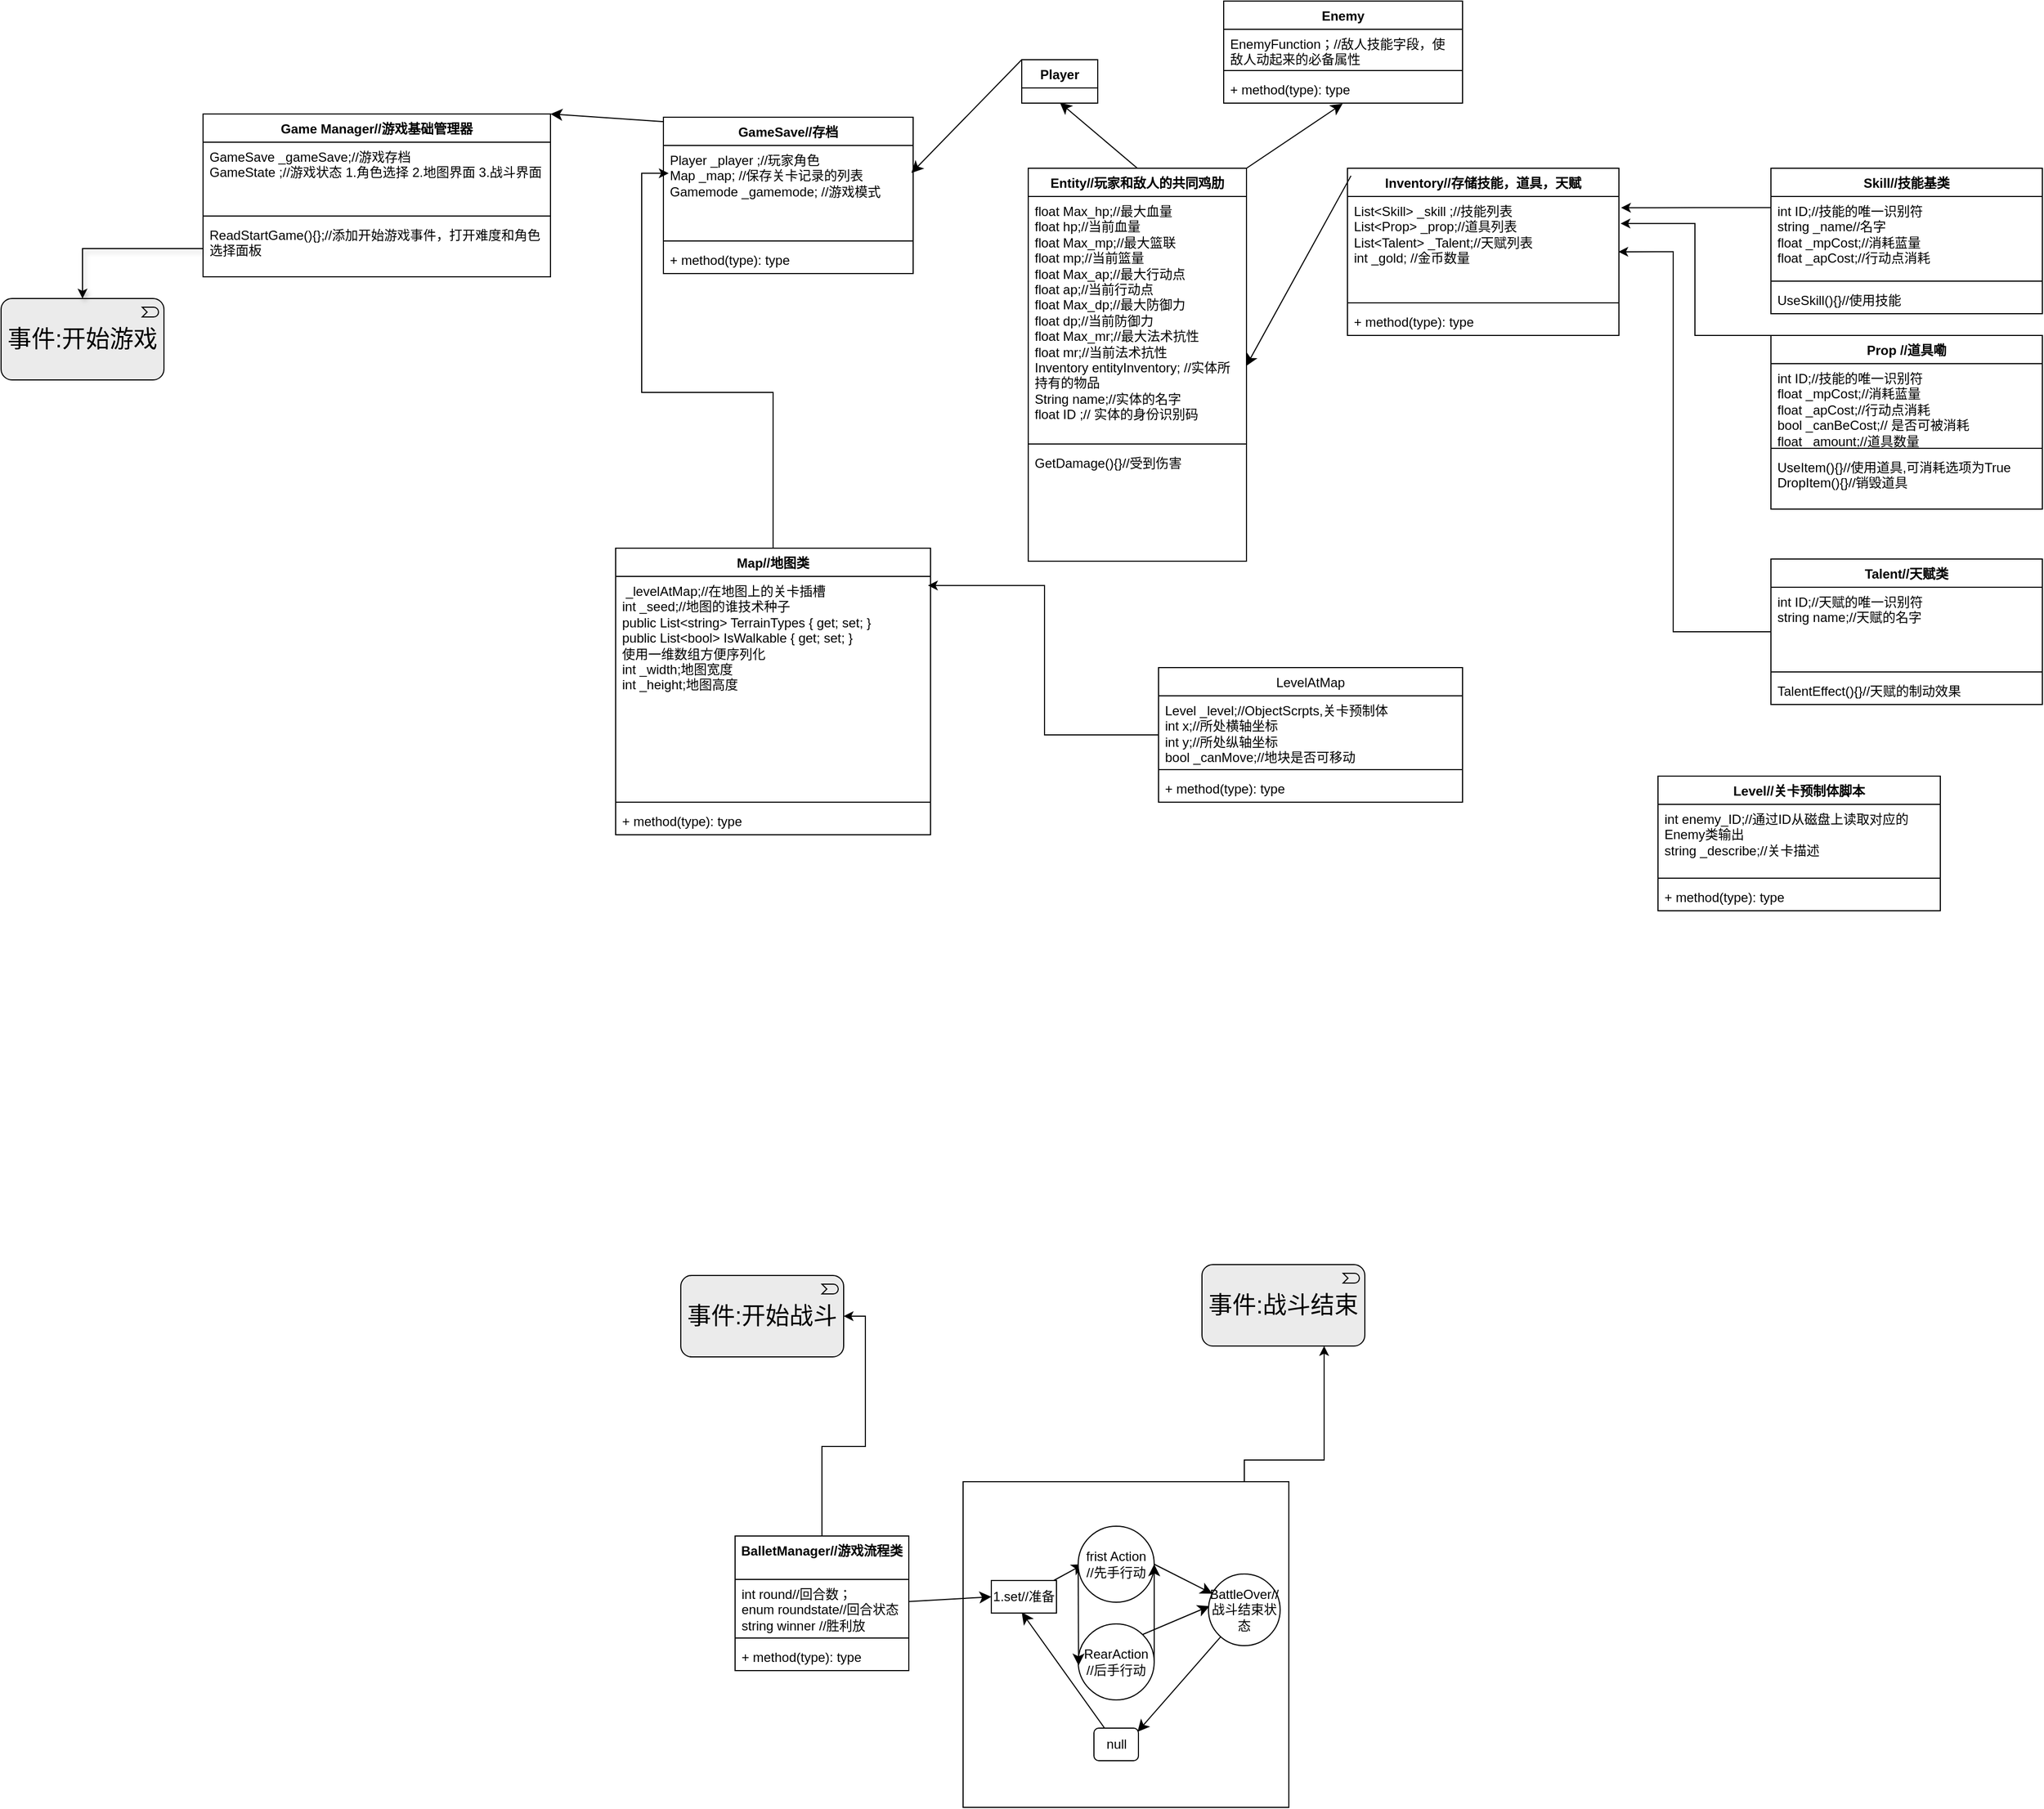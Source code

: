 <mxfile version="24.7.8">
  <diagram id="C5RBs43oDa-KdzZeNtuy" name="Page-1">
    <mxGraphModel dx="1348" dy="306" grid="1" gridSize="10" guides="1" tooltips="1" connect="1" arrows="1" fold="1" page="1" pageScale="1" pageWidth="827" pageHeight="1169" math="0" shadow="0">
      <root>
        <mxCell id="WIyWlLk6GJQsqaUBKTNV-0" />
        <mxCell id="WIyWlLk6GJQsqaUBKTNV-1" parent="WIyWlLk6GJQsqaUBKTNV-0" />
        <mxCell id="BazPI98GKgLDv58rsnN1-0" value="BalletManager//游戏流程类" style="swimlane;fontStyle=1;align=center;verticalAlign=top;childLayout=stackLayout;horizontal=1;startSize=40;horizontalStack=0;resizeParent=1;resizeParentMax=0;resizeLast=0;collapsible=1;marginBottom=0;whiteSpace=wrap;html=1;" parent="WIyWlLk6GJQsqaUBKTNV-1" vertex="1">
          <mxGeometry x="150" y="1610" width="160" height="124" as="geometry" />
        </mxCell>
        <mxCell id="BazPI98GKgLDv58rsnN1-1" value="&lt;font&gt;int round//回合数；&lt;/font&gt;&lt;div&gt;enum roundstate//回合状态&lt;/div&gt;&lt;div&gt;string winner //胜利放&lt;/div&gt;" style="text;strokeColor=none;fillColor=none;align=left;verticalAlign=top;spacingLeft=4;spacingRight=4;overflow=hidden;rotatable=0;points=[[0,0.5],[1,0.5]];portConstraint=eastwest;whiteSpace=wrap;html=1;" parent="BazPI98GKgLDv58rsnN1-0" vertex="1">
          <mxGeometry y="40" width="160" height="50" as="geometry" />
        </mxCell>
        <mxCell id="BazPI98GKgLDv58rsnN1-2" value="" style="line;strokeWidth=1;fillColor=none;align=left;verticalAlign=middle;spacingTop=-1;spacingLeft=3;spacingRight=3;rotatable=0;labelPosition=right;points=[];portConstraint=eastwest;strokeColor=inherit;" parent="BazPI98GKgLDv58rsnN1-0" vertex="1">
          <mxGeometry y="90" width="160" height="8" as="geometry" />
        </mxCell>
        <mxCell id="BazPI98GKgLDv58rsnN1-3" value="+ method(type): type" style="text;strokeColor=none;fillColor=none;align=left;verticalAlign=top;spacingLeft=4;spacingRight=4;overflow=hidden;rotatable=0;points=[[0,0.5],[1,0.5]];portConstraint=eastwest;whiteSpace=wrap;html=1;" parent="BazPI98GKgLDv58rsnN1-0" vertex="1">
          <mxGeometry y="98" width="160" height="26" as="geometry" />
        </mxCell>
        <mxCell id="BazPI98GKgLDv58rsnN1-26" value="Game Manager//游戏基础管理器" style="swimlane;fontStyle=1;align=center;verticalAlign=top;childLayout=stackLayout;horizontal=1;startSize=26;horizontalStack=0;resizeParent=1;resizeParentMax=0;resizeLast=0;collapsible=1;marginBottom=0;whiteSpace=wrap;html=1;" parent="WIyWlLk6GJQsqaUBKTNV-1" vertex="1">
          <mxGeometry x="-340" y="300" width="320" height="150" as="geometry" />
        </mxCell>
        <mxCell id="BazPI98GKgLDv58rsnN1-27" value="GameSave _gameSave;//游戏存档&lt;div&gt;GameState ;//游戏状态 1.角色选择 2.地图界面 3.战斗界面&lt;/div&gt;" style="text;strokeColor=none;fillColor=none;align=left;verticalAlign=top;spacingLeft=4;spacingRight=4;overflow=hidden;rotatable=0;points=[[0,0.5],[1,0.5]];portConstraint=eastwest;whiteSpace=wrap;html=1;shadow=1;rounded=0;glass=0;" parent="BazPI98GKgLDv58rsnN1-26" vertex="1">
          <mxGeometry y="26" width="320" height="64" as="geometry" />
        </mxCell>
        <mxCell id="BazPI98GKgLDv58rsnN1-28" value="" style="line;strokeWidth=1;fillColor=none;align=left;verticalAlign=middle;spacingTop=-1;spacingLeft=3;spacingRight=3;rotatable=0;labelPosition=right;points=[];portConstraint=eastwest;strokeColor=inherit;" parent="BazPI98GKgLDv58rsnN1-26" vertex="1">
          <mxGeometry y="90" width="320" height="8" as="geometry" />
        </mxCell>
        <mxCell id="BazPI98GKgLDv58rsnN1-29" value="ReadStartGame(){};//添加开始游戏事件，打开难度和角色选择面板" style="text;strokeColor=none;fillColor=none;align=left;verticalAlign=top;spacingLeft=4;spacingRight=4;overflow=hidden;rotatable=0;points=[[0,0.5],[1,0.5]];portConstraint=eastwest;whiteSpace=wrap;html=1;" parent="BazPI98GKgLDv58rsnN1-26" vertex="1">
          <mxGeometry y="98" width="320" height="52" as="geometry" />
        </mxCell>
        <mxCell id="BazPI98GKgLDv58rsnN1-42" style="edgeStyle=none;curved=1;rounded=0;orthogonalLoop=1;jettySize=auto;html=1;exitX=0.003;exitY=0.029;exitDx=0;exitDy=0;entryX=1;entryY=0;entryDx=0;entryDy=0;fontSize=12;startSize=8;endSize=8;exitPerimeter=0;" parent="WIyWlLk6GJQsqaUBKTNV-1" source="BazPI98GKgLDv58rsnN1-31" target="BazPI98GKgLDv58rsnN1-26" edge="1">
          <mxGeometry relative="1" as="geometry">
            <mxPoint x="706" y="330" as="sourcePoint" />
            <mxPoint x="544" y="408" as="targetPoint" />
          </mxGeometry>
        </mxCell>
        <mxCell id="BazPI98GKgLDv58rsnN1-31" value="GameSave//存档" style="swimlane;fontStyle=1;align=center;verticalAlign=top;childLayout=stackLayout;horizontal=1;startSize=26;horizontalStack=0;resizeParent=1;resizeParentMax=0;resizeLast=0;collapsible=1;marginBottom=0;whiteSpace=wrap;html=1;" parent="WIyWlLk6GJQsqaUBKTNV-1" vertex="1">
          <mxGeometry x="84" y="303" width="230" height="144" as="geometry" />
        </mxCell>
        <mxCell id="BazPI98GKgLDv58rsnN1-32" value="&lt;font&gt;Player _player ;//玩家角色&lt;/font&gt;&lt;div&gt;&lt;div&gt;Map _map; //保存关卡记录的列表&lt;/div&gt;&lt;/div&gt;&lt;div&gt;Gamemode _gamemode; //游戏模式&lt;/div&gt;" style="text;strokeColor=none;fillColor=none;align=left;verticalAlign=top;spacingLeft=4;spacingRight=4;overflow=hidden;rotatable=0;points=[[0,0.5],[1,0.5]];portConstraint=eastwest;whiteSpace=wrap;html=1;" parent="BazPI98GKgLDv58rsnN1-31" vertex="1">
          <mxGeometry y="26" width="230" height="84" as="geometry" />
        </mxCell>
        <mxCell id="BazPI98GKgLDv58rsnN1-33" value="" style="line;strokeWidth=1;fillColor=none;align=left;verticalAlign=middle;spacingTop=-1;spacingLeft=3;spacingRight=3;rotatable=0;labelPosition=right;points=[];portConstraint=eastwest;strokeColor=inherit;" parent="BazPI98GKgLDv58rsnN1-31" vertex="1">
          <mxGeometry y="110" width="230" height="8" as="geometry" />
        </mxCell>
        <mxCell id="BazPI98GKgLDv58rsnN1-34" value="+ method(type): type" style="text;strokeColor=none;fillColor=none;align=left;verticalAlign=top;spacingLeft=4;spacingRight=4;overflow=hidden;rotatable=0;points=[[0,0.5],[1,0.5]];portConstraint=eastwest;whiteSpace=wrap;html=1;" parent="BazPI98GKgLDv58rsnN1-31" vertex="1">
          <mxGeometry y="118" width="230" height="26" as="geometry" />
        </mxCell>
        <mxCell id="BazPI98GKgLDv58rsnN1-36" value="Player&lt;div&gt;&lt;br&gt;&lt;/div&gt;" style="swimlane;fontStyle=1;align=center;verticalAlign=top;childLayout=stackLayout;horizontal=1;startSize=26;horizontalStack=0;resizeParent=1;resizeParentMax=0;resizeLast=0;collapsible=1;marginBottom=0;whiteSpace=wrap;html=1;" parent="WIyWlLk6GJQsqaUBKTNV-1" vertex="1" collapsed="1">
          <mxGeometry x="414" y="250" width="70" height="40" as="geometry">
            <mxRectangle x="620" y="10" width="230" height="134" as="alternateBounds" />
          </mxGeometry>
        </mxCell>
        <mxCell id="BazPI98GKgLDv58rsnN1-37" value="0&lt;div&gt;&lt;br&gt;&lt;/div&gt;" style="text;strokeColor=none;fillColor=none;align=left;verticalAlign=top;spacingLeft=4;spacingRight=4;overflow=hidden;rotatable=0;points=[[0,0.5],[1,0.5]];portConstraint=eastwest;whiteSpace=wrap;html=1;" parent="BazPI98GKgLDv58rsnN1-36" vertex="1">
          <mxGeometry y="26" width="230" height="74" as="geometry" />
        </mxCell>
        <mxCell id="BazPI98GKgLDv58rsnN1-38" value="" style="line;strokeWidth=1;fillColor=none;align=left;verticalAlign=middle;spacingTop=-1;spacingLeft=3;spacingRight=3;rotatable=0;labelPosition=right;points=[];portConstraint=eastwest;strokeColor=inherit;" parent="BazPI98GKgLDv58rsnN1-36" vertex="1">
          <mxGeometry y="100" width="230" height="8" as="geometry" />
        </mxCell>
        <mxCell id="BazPI98GKgLDv58rsnN1-39" value="&lt;font&gt;0&lt;/font&gt;&lt;div&gt;&lt;br&gt;&lt;div&gt;&lt;br&gt;&lt;/div&gt;&lt;/div&gt;" style="text;strokeColor=none;fillColor=none;align=left;verticalAlign=top;spacingLeft=4;spacingRight=4;overflow=hidden;rotatable=0;points=[[0,0.5],[1,0.5]];portConstraint=eastwest;whiteSpace=wrap;html=1;" parent="BazPI98GKgLDv58rsnN1-36" vertex="1">
          <mxGeometry y="108" width="230" height="26" as="geometry" />
        </mxCell>
        <mxCell id="BazPI98GKgLDv58rsnN1-43" style="edgeStyle=none;curved=1;rounded=0;orthogonalLoop=1;jettySize=auto;html=1;exitX=0;exitY=0;exitDx=0;exitDy=0;entryX=0.993;entryY=0.302;entryDx=0;entryDy=0;entryPerimeter=0;fontSize=12;startSize=8;endSize=8;" parent="WIyWlLk6GJQsqaUBKTNV-1" source="BazPI98GKgLDv58rsnN1-36" target="BazPI98GKgLDv58rsnN1-32" edge="1">
          <mxGeometry relative="1" as="geometry" />
        </mxCell>
        <mxCell id="BazPI98GKgLDv58rsnN1-48" style="edgeStyle=none;curved=1;rounded=0;orthogonalLoop=1;jettySize=auto;html=1;exitX=0.5;exitY=0;exitDx=0;exitDy=0;entryX=0.502;entryY=0.987;entryDx=0;entryDy=0;fontSize=12;startSize=8;endSize=8;entryPerimeter=0;" parent="WIyWlLk6GJQsqaUBKTNV-1" source="BazPI98GKgLDv58rsnN1-44" target="BazPI98GKgLDv58rsnN1-39" edge="1">
          <mxGeometry relative="1" as="geometry" />
        </mxCell>
        <mxCell id="BazPI98GKgLDv58rsnN1-53" style="edgeStyle=none;curved=1;rounded=0;orthogonalLoop=1;jettySize=auto;html=1;exitX=1;exitY=0;exitDx=0;exitDy=0;entryX=0.498;entryY=1.019;entryDx=0;entryDy=0;fontSize=12;startSize=8;endSize=8;entryPerimeter=0;" parent="WIyWlLk6GJQsqaUBKTNV-1" source="BazPI98GKgLDv58rsnN1-44" target="BazPI98GKgLDv58rsnN1-52" edge="1">
          <mxGeometry relative="1" as="geometry" />
        </mxCell>
        <mxCell id="BazPI98GKgLDv58rsnN1-44" value="Entity//玩家和敌人的共同鸡肋" style="swimlane;fontStyle=1;align=center;verticalAlign=top;childLayout=stackLayout;horizontal=1;startSize=26;horizontalStack=0;resizeParent=1;resizeParentMax=0;resizeLast=0;collapsible=1;marginBottom=0;whiteSpace=wrap;html=1;" parent="WIyWlLk6GJQsqaUBKTNV-1" vertex="1">
          <mxGeometry x="420" y="350" width="201" height="362" as="geometry">
            <mxRectangle x="1025.5" y="180" width="200" height="30" as="alternateBounds" />
          </mxGeometry>
        </mxCell>
        <mxCell id="BazPI98GKgLDv58rsnN1-45" value="&lt;font&gt;float Max_hp;//最大血量&lt;/font&gt;&lt;div&gt;float hp;//当前血量&lt;/div&gt;&lt;div&gt;&lt;span style=&quot;background-color: initial;&quot;&gt;float&amp;nbsp;&lt;/span&gt;Max_mp;//最大篮联&lt;/div&gt;&lt;div&gt;&lt;span style=&quot;background-color: initial;&quot;&gt;float&amp;nbsp;&lt;/span&gt;mp;//当前篮量&lt;/div&gt;&lt;div&gt;&lt;span style=&quot;background-color: initial;&quot;&gt;float&amp;nbsp;&lt;/span&gt;&lt;font&gt;Max_ap;//最大行动点&lt;/font&gt;&lt;/div&gt;&lt;div&gt;&lt;span style=&quot;background-color: initial;&quot;&gt;float a&lt;/span&gt;&lt;font&gt;p;//当前行动点&lt;/font&gt;&lt;/div&gt;&lt;div&gt;&lt;span style=&quot;background-color: initial;&quot;&gt;float&amp;nbsp;&lt;/span&gt;Max_dp;//最大防御力&lt;/div&gt;&lt;div&gt;&lt;span style=&quot;background-color: initial;&quot;&gt;float&amp;nbsp;&lt;/span&gt;dp;//当前防御力&lt;/div&gt;&lt;div&gt;&lt;span style=&quot;background-color: initial;&quot;&gt;float&amp;nbsp;&lt;/span&gt;Max_mr;//最大法术抗性&lt;/div&gt;&lt;div&gt;&lt;span style=&quot;background-color: initial;&quot;&gt;float&amp;nbsp;&lt;/span&gt;mr;//当前法术抗性&lt;/div&gt;&lt;div&gt;&lt;span style=&quot;background-color: initial;&quot;&gt;Inventory entityInventory; //实体所持有的物品&lt;/span&gt;&lt;br&gt;&lt;/div&gt;&lt;div&gt;&lt;span style=&quot;background-color: initial;&quot;&gt;String name;//实体的名字&lt;/span&gt;&lt;br&gt;&lt;/div&gt;&lt;div&gt;float ID ;// 实体的身份识别码&lt;/div&gt;" style="text;strokeColor=none;fillColor=none;align=left;verticalAlign=top;spacingLeft=4;spacingRight=4;overflow=hidden;rotatable=0;points=[[0,0.5],[1,0.5]];portConstraint=eastwest;whiteSpace=wrap;html=1;" parent="BazPI98GKgLDv58rsnN1-44" vertex="1">
          <mxGeometry y="26" width="201" height="224" as="geometry" />
        </mxCell>
        <mxCell id="BazPI98GKgLDv58rsnN1-46" value="" style="line;strokeWidth=1;fillColor=none;align=left;verticalAlign=middle;spacingTop=-1;spacingLeft=3;spacingRight=3;rotatable=0;labelPosition=right;points=[];portConstraint=eastwest;strokeColor=inherit;" parent="BazPI98GKgLDv58rsnN1-44" vertex="1">
          <mxGeometry y="250" width="201" height="8" as="geometry" />
        </mxCell>
        <mxCell id="BazPI98GKgLDv58rsnN1-47" value="GetDamage(){}//受到伤害" style="text;strokeColor=none;fillColor=none;align=left;verticalAlign=top;spacingLeft=4;spacingRight=4;overflow=hidden;rotatable=0;points=[[0,0.5],[1,0.5]];portConstraint=eastwest;whiteSpace=wrap;html=1;" parent="BazPI98GKgLDv58rsnN1-44" vertex="1">
          <mxGeometry y="258" width="201" height="104" as="geometry" />
        </mxCell>
        <mxCell id="BazPI98GKgLDv58rsnN1-49" value="Enemy" style="swimlane;fontStyle=1;align=center;verticalAlign=top;childLayout=stackLayout;horizontal=1;startSize=26;horizontalStack=0;resizeParent=1;resizeParentMax=0;resizeLast=0;collapsible=1;marginBottom=0;whiteSpace=wrap;html=1;" parent="WIyWlLk6GJQsqaUBKTNV-1" vertex="1">
          <mxGeometry x="600" y="196" width="220" height="94" as="geometry">
            <mxRectangle x="555" y="255" width="80" height="30" as="alternateBounds" />
          </mxGeometry>
        </mxCell>
        <mxCell id="BazPI98GKgLDv58rsnN1-55" value="EnemyFunction；//敌人技能字段，使敌人动起来的必备属性" style="text;strokeColor=none;fillColor=none;align=left;verticalAlign=top;spacingLeft=4;spacingRight=4;overflow=hidden;rotatable=0;points=[[0,0.5],[1,0.5]];portConstraint=eastwest;whiteSpace=wrap;html=1;" parent="BazPI98GKgLDv58rsnN1-49" vertex="1">
          <mxGeometry y="26" width="220" height="34" as="geometry" />
        </mxCell>
        <mxCell id="BazPI98GKgLDv58rsnN1-51" value="" style="line;strokeWidth=1;fillColor=none;align=left;verticalAlign=middle;spacingTop=-1;spacingLeft=3;spacingRight=3;rotatable=0;labelPosition=right;points=[];portConstraint=eastwest;strokeColor=inherit;" parent="BazPI98GKgLDv58rsnN1-49" vertex="1">
          <mxGeometry y="60" width="220" height="8" as="geometry" />
        </mxCell>
        <mxCell id="BazPI98GKgLDv58rsnN1-52" value="+ method(type): type" style="text;strokeColor=none;fillColor=none;align=left;verticalAlign=top;spacingLeft=4;spacingRight=4;overflow=hidden;rotatable=0;points=[[0,0.5],[1,0.5]];portConstraint=eastwest;whiteSpace=wrap;html=1;" parent="BazPI98GKgLDv58rsnN1-49" vertex="1">
          <mxGeometry y="68" width="220" height="26" as="geometry" />
        </mxCell>
        <mxCell id="BazPI98GKgLDv58rsnN1-60" value="Inventory//存储技能，道具，天赋" style="swimlane;fontStyle=1;align=center;verticalAlign=top;childLayout=stackLayout;horizontal=1;startSize=26;horizontalStack=0;resizeParent=1;resizeParentMax=0;resizeLast=0;collapsible=1;marginBottom=0;whiteSpace=wrap;html=1;" parent="WIyWlLk6GJQsqaUBKTNV-1" vertex="1">
          <mxGeometry x="714" y="350" width="250" height="154" as="geometry" />
        </mxCell>
        <mxCell id="BazPI98GKgLDv58rsnN1-61" value="&lt;font&gt;List&amp;lt;Skill&amp;gt; _skill ;//技能列表&lt;/font&gt;&lt;div&gt;List&amp;lt;Prop&amp;gt; _prop;//道具列表&lt;/div&gt;&lt;div&gt;List&amp;lt;Talent&amp;gt; _Talent;//天赋列表&lt;/div&gt;&lt;div&gt;int _gold; //金币数量&amp;nbsp;&lt;/div&gt;" style="text;strokeColor=none;fillColor=none;align=left;verticalAlign=top;spacingLeft=4;spacingRight=4;overflow=hidden;rotatable=0;points=[[0,0.5],[1,0.5]];portConstraint=eastwest;whiteSpace=wrap;html=1;" parent="BazPI98GKgLDv58rsnN1-60" vertex="1">
          <mxGeometry y="26" width="250" height="94" as="geometry" />
        </mxCell>
        <mxCell id="BazPI98GKgLDv58rsnN1-62" value="" style="line;strokeWidth=1;fillColor=none;align=left;verticalAlign=middle;spacingTop=-1;spacingLeft=3;spacingRight=3;rotatable=0;labelPosition=right;points=[];portConstraint=eastwest;strokeColor=inherit;" parent="BazPI98GKgLDv58rsnN1-60" vertex="1">
          <mxGeometry y="120" width="250" height="8" as="geometry" />
        </mxCell>
        <mxCell id="BazPI98GKgLDv58rsnN1-63" value="+ method(type): type" style="text;strokeColor=none;fillColor=none;align=left;verticalAlign=top;spacingLeft=4;spacingRight=4;overflow=hidden;rotatable=0;points=[[0,0.5],[1,0.5]];portConstraint=eastwest;whiteSpace=wrap;html=1;" parent="BazPI98GKgLDv58rsnN1-60" vertex="1">
          <mxGeometry y="128" width="250" height="26" as="geometry" />
        </mxCell>
        <mxCell id="BazPI98GKgLDv58rsnN1-64" style="edgeStyle=none;curved=1;rounded=0;orthogonalLoop=1;jettySize=auto;html=1;entryX=0.999;entryY=0.697;entryDx=0;entryDy=0;entryPerimeter=0;fontSize=12;startSize=8;endSize=8;exitX=0.013;exitY=0.045;exitDx=0;exitDy=0;exitPerimeter=0;" parent="WIyWlLk6GJQsqaUBKTNV-1" source="BazPI98GKgLDv58rsnN1-60" target="BazPI98GKgLDv58rsnN1-45" edge="1">
          <mxGeometry relative="1" as="geometry" />
        </mxCell>
        <mxCell id="J9RFR_VwEcdQCh7loHdd-11" value="&lt;font style=&quot;font-size: 22px;&quot; color=&quot;#000000&quot;&gt;事件:开始游戏&lt;/font&gt;" style="html=1;outlineConnect=0;whiteSpace=wrap;fillColor=#EBEBEB;shape=mxgraph.archimate3.application;appType=event;archiType=rounded" parent="WIyWlLk6GJQsqaUBKTNV-1" vertex="1">
          <mxGeometry x="-526" y="470" width="150" height="75" as="geometry" />
        </mxCell>
        <mxCell id="J9RFR_VwEcdQCh7loHdd-13" value="&lt;font style=&quot;font-size: 22px;&quot; color=&quot;#000000&quot;&gt;事件:开始战斗&lt;/font&gt;" style="html=1;outlineConnect=0;whiteSpace=wrap;fillColor=#EBEBEB;shape=mxgraph.archimate3.application;appType=event;archiType=rounded" parent="WIyWlLk6GJQsqaUBKTNV-1" vertex="1">
          <mxGeometry x="100" y="1370" width="150" height="75" as="geometry" />
        </mxCell>
        <mxCell id="J9RFR_VwEcdQCh7loHdd-14" value="&lt;font style=&quot;font-size: 22px;&quot; color=&quot;#000000&quot;&gt;事件:战斗结束&lt;/font&gt;" style="html=1;outlineConnect=0;whiteSpace=wrap;fillColor=#EBEBEB;shape=mxgraph.archimate3.application;appType=event;archiType=rounded" parent="WIyWlLk6GJQsqaUBKTNV-1" vertex="1">
          <mxGeometry x="580" y="1360" width="150" height="75" as="geometry" />
        </mxCell>
        <mxCell id="J9RFR_VwEcdQCh7loHdd-15" style="edgeStyle=orthogonalEdgeStyle;rounded=0;orthogonalLoop=1;jettySize=auto;html=1;exitX=0;exitY=0.5;exitDx=0;exitDy=0;shadow=1;" parent="WIyWlLk6GJQsqaUBKTNV-1" source="BazPI98GKgLDv58rsnN1-29" target="J9RFR_VwEcdQCh7loHdd-11" edge="1">
          <mxGeometry relative="1" as="geometry" />
        </mxCell>
        <mxCell id="J9RFR_VwEcdQCh7loHdd-19" value="Skill//技能基类" style="swimlane;fontStyle=1;align=center;verticalAlign=top;childLayout=stackLayout;horizontal=1;startSize=26;horizontalStack=0;resizeParent=1;resizeParentMax=0;resizeLast=0;collapsible=1;marginBottom=0;whiteSpace=wrap;html=1;" parent="WIyWlLk6GJQsqaUBKTNV-1" vertex="1">
          <mxGeometry x="1104" y="350" width="250" height="134" as="geometry" />
        </mxCell>
        <mxCell id="J9RFR_VwEcdQCh7loHdd-20" value="int ID;//技能的唯一识别符&lt;div&gt;string _name//名字&lt;br&gt;&lt;div&gt;float _mpCost;//消耗蓝量&lt;/div&gt;&lt;div&gt;float _apCost;//行动点消耗&lt;/div&gt;&lt;/div&gt;" style="text;strokeColor=none;fillColor=none;align=left;verticalAlign=top;spacingLeft=4;spacingRight=4;overflow=hidden;rotatable=0;points=[[0,0.5],[1,0.5]];portConstraint=eastwest;whiteSpace=wrap;html=1;" parent="J9RFR_VwEcdQCh7loHdd-19" vertex="1">
          <mxGeometry y="26" width="250" height="74" as="geometry" />
        </mxCell>
        <mxCell id="J9RFR_VwEcdQCh7loHdd-21" value="" style="line;strokeWidth=1;fillColor=none;align=left;verticalAlign=middle;spacingTop=-1;spacingLeft=3;spacingRight=3;rotatable=0;labelPosition=right;points=[];portConstraint=eastwest;strokeColor=inherit;" parent="J9RFR_VwEcdQCh7loHdd-19" vertex="1">
          <mxGeometry y="100" width="250" height="8" as="geometry" />
        </mxCell>
        <mxCell id="J9RFR_VwEcdQCh7loHdd-22" value="UseSkill(){}//使用技能" style="text;strokeColor=none;fillColor=none;align=left;verticalAlign=top;spacingLeft=4;spacingRight=4;overflow=hidden;rotatable=0;points=[[0,0.5],[1,0.5]];portConstraint=eastwest;whiteSpace=wrap;html=1;" parent="J9RFR_VwEcdQCh7loHdd-19" vertex="1">
          <mxGeometry y="108" width="250" height="26" as="geometry" />
        </mxCell>
        <mxCell id="J9RFR_VwEcdQCh7loHdd-23" style="edgeStyle=orthogonalEdgeStyle;rounded=0;orthogonalLoop=1;jettySize=auto;html=1;entryX=1.008;entryY=0.11;entryDx=0;entryDy=0;entryPerimeter=0;" parent="WIyWlLk6GJQsqaUBKTNV-1" source="J9RFR_VwEcdQCh7loHdd-19" target="BazPI98GKgLDv58rsnN1-61" edge="1">
          <mxGeometry relative="1" as="geometry">
            <Array as="points">
              <mxPoint x="1034" y="386" />
            </Array>
          </mxGeometry>
        </mxCell>
        <mxCell id="QcmKEwemwyj3Nk8iBpCG-2" value="Prop //道具嘞" style="swimlane;fontStyle=1;align=center;verticalAlign=top;childLayout=stackLayout;horizontal=1;startSize=26;horizontalStack=0;resizeParent=1;resizeParentMax=0;resizeLast=0;collapsible=1;marginBottom=0;whiteSpace=wrap;html=1;" vertex="1" parent="WIyWlLk6GJQsqaUBKTNV-1">
          <mxGeometry x="1104" y="504" width="250" height="160" as="geometry" />
        </mxCell>
        <mxCell id="QcmKEwemwyj3Nk8iBpCG-3" value="int ID;//技能的唯一识别符&lt;div&gt;float _mpCost;//消耗蓝量&lt;/div&gt;&lt;div&gt;float _apCost;//行动点消耗&lt;/div&gt;&lt;div&gt;bool _canBeCost;// 是否可被消耗&lt;/div&gt;&lt;div&gt;float _amount;//道具数量&lt;/div&gt;" style="text;strokeColor=none;fillColor=none;align=left;verticalAlign=top;spacingLeft=4;spacingRight=4;overflow=hidden;rotatable=0;points=[[0,0.5],[1,0.5]];portConstraint=eastwest;whiteSpace=wrap;html=1;" vertex="1" parent="QcmKEwemwyj3Nk8iBpCG-2">
          <mxGeometry y="26" width="250" height="74" as="geometry" />
        </mxCell>
        <mxCell id="QcmKEwemwyj3Nk8iBpCG-4" value="" style="line;strokeWidth=1;fillColor=none;align=left;verticalAlign=middle;spacingTop=-1;spacingLeft=3;spacingRight=3;rotatable=0;labelPosition=right;points=[];portConstraint=eastwest;strokeColor=inherit;" vertex="1" parent="QcmKEwemwyj3Nk8iBpCG-2">
          <mxGeometry y="100" width="250" height="8" as="geometry" />
        </mxCell>
        <mxCell id="QcmKEwemwyj3Nk8iBpCG-5" value="UseItem(){}//使用道具,可消耗选项为True&lt;div&gt;DropItem(){}//销毁道具&lt;br&gt;&lt;div&gt;&lt;br&gt;&lt;/div&gt;&lt;/div&gt;" style="text;strokeColor=none;fillColor=none;align=left;verticalAlign=top;spacingLeft=4;spacingRight=4;overflow=hidden;rotatable=0;points=[[0,0.5],[1,0.5]];portConstraint=eastwest;whiteSpace=wrap;html=1;" vertex="1" parent="QcmKEwemwyj3Nk8iBpCG-2">
          <mxGeometry y="108" width="250" height="52" as="geometry" />
        </mxCell>
        <mxCell id="QcmKEwemwyj3Nk8iBpCG-6" style="edgeStyle=orthogonalEdgeStyle;rounded=0;orthogonalLoop=1;jettySize=auto;html=1;exitX=0;exitY=0;exitDx=0;exitDy=0;entryX=1.006;entryY=0.265;entryDx=0;entryDy=0;entryPerimeter=0;" edge="1" parent="WIyWlLk6GJQsqaUBKTNV-1" source="QcmKEwemwyj3Nk8iBpCG-2" target="BazPI98GKgLDv58rsnN1-61">
          <mxGeometry relative="1" as="geometry">
            <Array as="points">
              <mxPoint x="1034" y="504" />
              <mxPoint x="1034" y="401" />
            </Array>
          </mxGeometry>
        </mxCell>
        <mxCell id="QcmKEwemwyj3Nk8iBpCG-7" value="Talent//天赋类" style="swimlane;fontStyle=1;align=center;verticalAlign=top;childLayout=stackLayout;horizontal=1;startSize=26;horizontalStack=0;resizeParent=1;resizeParentMax=0;resizeLast=0;collapsible=1;marginBottom=0;whiteSpace=wrap;html=1;" vertex="1" parent="WIyWlLk6GJQsqaUBKTNV-1">
          <mxGeometry x="1104" y="710" width="250" height="134" as="geometry" />
        </mxCell>
        <mxCell id="QcmKEwemwyj3Nk8iBpCG-8" value="int ID;//天赋的唯一识别符&lt;div&gt;string name;//天赋的名字&lt;/div&gt;" style="text;strokeColor=none;fillColor=none;align=left;verticalAlign=top;spacingLeft=4;spacingRight=4;overflow=hidden;rotatable=0;points=[[0,0.5],[1,0.5]];portConstraint=eastwest;whiteSpace=wrap;html=1;" vertex="1" parent="QcmKEwemwyj3Nk8iBpCG-7">
          <mxGeometry y="26" width="250" height="74" as="geometry" />
        </mxCell>
        <mxCell id="QcmKEwemwyj3Nk8iBpCG-9" value="" style="line;strokeWidth=1;fillColor=none;align=left;verticalAlign=middle;spacingTop=-1;spacingLeft=3;spacingRight=3;rotatable=0;labelPosition=right;points=[];portConstraint=eastwest;strokeColor=inherit;" vertex="1" parent="QcmKEwemwyj3Nk8iBpCG-7">
          <mxGeometry y="100" width="250" height="8" as="geometry" />
        </mxCell>
        <mxCell id="QcmKEwemwyj3Nk8iBpCG-10" value="TalentEffect(){}//天赋的制动效果" style="text;strokeColor=none;fillColor=none;align=left;verticalAlign=top;spacingLeft=4;spacingRight=4;overflow=hidden;rotatable=0;points=[[0,0.5],[1,0.5]];portConstraint=eastwest;whiteSpace=wrap;html=1;" vertex="1" parent="QcmKEwemwyj3Nk8iBpCG-7">
          <mxGeometry y="108" width="250" height="26" as="geometry" />
        </mxCell>
        <mxCell id="QcmKEwemwyj3Nk8iBpCG-12" style="edgeStyle=orthogonalEdgeStyle;rounded=0;orthogonalLoop=1;jettySize=auto;html=1;entryX=0.998;entryY=0.542;entryDx=0;entryDy=0;entryPerimeter=0;" edge="1" parent="WIyWlLk6GJQsqaUBKTNV-1" source="QcmKEwemwyj3Nk8iBpCG-7" target="BazPI98GKgLDv58rsnN1-61">
          <mxGeometry relative="1" as="geometry">
            <Array as="points">
              <mxPoint x="1014" y="777" />
              <mxPoint x="1014" y="427" />
            </Array>
          </mxGeometry>
        </mxCell>
        <mxCell id="QcmKEwemwyj3Nk8iBpCG-13" style="edgeStyle=orthogonalEdgeStyle;rounded=0;orthogonalLoop=1;jettySize=auto;html=1;entryX=1;entryY=0.5;entryDx=0;entryDy=0;entryPerimeter=0;" edge="1" parent="WIyWlLk6GJQsqaUBKTNV-1" source="BazPI98GKgLDv58rsnN1-0" target="J9RFR_VwEcdQCh7loHdd-13">
          <mxGeometry relative="1" as="geometry" />
        </mxCell>
        <mxCell id="QcmKEwemwyj3Nk8iBpCG-14" style="edgeStyle=orthogonalEdgeStyle;rounded=0;orthogonalLoop=1;jettySize=auto;html=1;entryX=0.75;entryY=1;entryDx=0;entryDy=0;entryPerimeter=0;" edge="1" parent="WIyWlLk6GJQsqaUBKTNV-1" source="BazPI98GKgLDv58rsnN1-25" target="J9RFR_VwEcdQCh7loHdd-14">
          <mxGeometry relative="1" as="geometry" />
        </mxCell>
        <mxCell id="QcmKEwemwyj3Nk8iBpCG-16" value="" style="group" vertex="1" connectable="0" parent="WIyWlLk6GJQsqaUBKTNV-1">
          <mxGeometry x="360" y="1560" width="300" height="300" as="geometry" />
        </mxCell>
        <mxCell id="QcmKEwemwyj3Nk8iBpCG-15" value="" style="whiteSpace=wrap;html=1;aspect=fixed;" vertex="1" parent="QcmKEwemwyj3Nk8iBpCG-16">
          <mxGeometry width="300" height="300" as="geometry" />
        </mxCell>
        <mxCell id="BazPI98GKgLDv58rsnN1-8" value="" style="edgeStyle=none;curved=1;rounded=0;orthogonalLoop=1;jettySize=auto;html=1;fontSize=12;startSize=8;endSize=8;entryX=0.07;entryY=0.5;entryDx=0;entryDy=0;entryPerimeter=0;" parent="QcmKEwemwyj3Nk8iBpCG-16" source="BazPI98GKgLDv58rsnN1-6" target="BazPI98GKgLDv58rsnN1-9" edge="1">
          <mxGeometry relative="1" as="geometry">
            <mxPoint x="138.5" y="61" as="targetPoint" />
            <Array as="points" />
          </mxGeometry>
        </mxCell>
        <mxCell id="BazPI98GKgLDv58rsnN1-6" value="1.set//准备" style="html=1;whiteSpace=wrap;" parent="QcmKEwemwyj3Nk8iBpCG-16" vertex="1">
          <mxGeometry x="26" y="91" width="60" height="30" as="geometry" />
        </mxCell>
        <mxCell id="BazPI98GKgLDv58rsnN1-5" style="edgeStyle=none;curved=1;rounded=0;orthogonalLoop=1;jettySize=auto;html=1;fontSize=12;startSize=8;endSize=8;entryX=0;entryY=0.5;entryDx=0;entryDy=0;" parent="QcmKEwemwyj3Nk8iBpCG-16" source="BazPI98GKgLDv58rsnN1-1" target="BazPI98GKgLDv58rsnN1-6" edge="1">
          <mxGeometry relative="1" as="geometry">
            <mxPoint x="26" y="106" as="targetPoint" />
          </mxGeometry>
        </mxCell>
        <mxCell id="BazPI98GKgLDv58rsnN1-23" style="edgeStyle=none;curved=1;rounded=0;orthogonagit fdflLoop=1;jettySize=auto;html=1;exitX=1;exitY=0.5;exitDx=0;exitDy=0;fontSize=12;startSize=8;endSize=8;" parent="QcmKEwemwyj3Nk8iBpCG-16" source="BazPI98GKgLDv58rsnN1-9" target="BazPI98GKgLDv58rsnN1-25" edge="1">
          <mxGeometry relative="1" as="geometry">
            <mxPoint x="216" y="91" as="targetPoint" />
          </mxGeometry>
        </mxCell>
        <mxCell id="BazPI98GKgLDv58rsnN1-9" value="&lt;div&gt;frist Action&lt;/div&gt;&lt;div&gt;&lt;span style=&quot;background-color: initial;&quot;&gt;//&lt;/span&gt;&lt;span style=&quot;background-color: initial;&quot;&gt;先手行动&lt;/span&gt;&lt;/div&gt;" style="ellipse;whiteSpace=wrap;html=1;aspect=fixed;" parent="QcmKEwemwyj3Nk8iBpCG-16" vertex="1">
          <mxGeometry x="106" y="41" width="70" height="70" as="geometry" />
        </mxCell>
        <mxCell id="BazPI98GKgLDv58rsnN1-12" style="edgeStyle=none;curved=1;rounded=0;orthogonalLoop=1;jettySize=auto;html=1;exitX=1;exitY=0.5;exitDx=0;exitDy=0;entryX=1;entryY=0.5;entryDx=0;entryDy=0;fontSize=12;startSize=8;endSize=8;" parent="QcmKEwemwyj3Nk8iBpCG-16" source="BazPI98GKgLDv58rsnN1-10" target="BazPI98GKgLDv58rsnN1-9" edge="1">
          <mxGeometry relative="1" as="geometry">
            <Array as="points">
              <mxPoint x="176" y="121" />
            </Array>
          </mxGeometry>
        </mxCell>
        <mxCell id="BazPI98GKgLDv58rsnN1-24" style="edgeStyle=none;curved=1;rounded=0;orthogonalLoop=1;jettySize=auto;html=1;exitX=0;exitY=0.5;exitDx=0;exitDy=0;fontSize=12;startSize=8;endSize=8;entryX=0.016;entryY=0.448;entryDx=0;entryDy=0;entryPerimeter=0;" parent="QcmKEwemwyj3Nk8iBpCG-16" source="BazPI98GKgLDv58rsnN1-10" target="BazPI98GKgLDv58rsnN1-25" edge="1">
          <mxGeometry relative="1" as="geometry">
            <mxPoint x="246" y="121" as="targetPoint" />
          </mxGeometry>
        </mxCell>
        <mxCell id="BazPI98GKgLDv58rsnN1-10" value="RearAction&lt;div&gt;//后手行动&lt;/div&gt;" style="ellipse;whiteSpace=wrap;html=1;aspect=fixed;" parent="QcmKEwemwyj3Nk8iBpCG-16" vertex="1">
          <mxGeometry x="106" y="131" width="70" height="70" as="geometry" />
        </mxCell>
        <mxCell id="BazPI98GKgLDv58rsnN1-13" style="edgeStyle=none;curved=1;rounded=0;orthogonalLoop=1;jettySize=auto;html=1;exitX=0;exitY=0.5;exitDx=0;exitDy=0;entryX=0.005;entryY=0.548;entryDx=0;entryDy=0;entryPerimeter=0;fontSize=12;startSize=8;endSize=8;" parent="QcmKEwemwyj3Nk8iBpCG-16" source="BazPI98GKgLDv58rsnN1-9" target="BazPI98GKgLDv58rsnN1-10" edge="1">
          <mxGeometry relative="1" as="geometry" />
        </mxCell>
        <mxCell id="BazPI98GKgLDv58rsnN1-15" value="" style="ellipse;whiteSpace=wrap;html=1;align=center;aspect=fixed;fillColor=none;strokeColor=none;resizable=0;perimeter=centerPerimeter;rotatable=0;allowArrows=0;points=[];outlineConnect=1;" parent="QcmKEwemwyj3Nk8iBpCG-16" vertex="1">
          <mxGeometry x="246" y="121" width="10" height="10" as="geometry" />
        </mxCell>
        <mxCell id="BazPI98GKgLDv58rsnN1-25" value="BattleOver//战斗结束状态" style="ellipse;whiteSpace=wrap;html=1;aspect=fixed;" parent="QcmKEwemwyj3Nk8iBpCG-16" vertex="1">
          <mxGeometry x="226" y="85" width="66" height="66" as="geometry" />
        </mxCell>
        <mxCell id="BazPI98GKgLDv58rsnN1-67" value="null" style="rounded=1;whiteSpace=wrap;html=1;" parent="QcmKEwemwyj3Nk8iBpCG-16" vertex="1">
          <mxGeometry x="120.5" y="227" width="41" height="30" as="geometry" />
        </mxCell>
        <mxCell id="BazPI98GKgLDv58rsnN1-68" style="edgeStyle=none;curved=1;rounded=0;orthogonalLoop=1;jettySize=auto;html=1;entryX=0.98;entryY=0.111;entryDx=0;entryDy=0;entryPerimeter=0;fontSize=12;startSize=8;endSize=8;" parent="QcmKEwemwyj3Nk8iBpCG-16" source="BazPI98GKgLDv58rsnN1-25" target="BazPI98GKgLDv58rsnN1-67" edge="1">
          <mxGeometry relative="1" as="geometry" />
        </mxCell>
        <mxCell id="BazPI98GKgLDv58rsnN1-69" style="edgeStyle=none;curved=1;rounded=0;orthogonalLoop=1;jettySize=auto;html=1;entryX=0.467;entryY=0.978;entryDx=0;entryDy=0;entryPerimeter=0;fontSize=12;startSize=8;endSize=8;" parent="QcmKEwemwyj3Nk8iBpCG-16" source="BazPI98GKgLDv58rsnN1-67" target="BazPI98GKgLDv58rsnN1-6" edge="1">
          <mxGeometry relative="1" as="geometry" />
        </mxCell>
        <mxCell id="QcmKEwemwyj3Nk8iBpCG-17" value="Map//地图类" style="swimlane;fontStyle=1;align=center;verticalAlign=top;childLayout=stackLayout;horizontal=1;startSize=26;horizontalStack=0;resizeParent=1;resizeParentMax=0;resizeLast=0;collapsible=1;marginBottom=0;whiteSpace=wrap;html=1;" vertex="1" parent="WIyWlLk6GJQsqaUBKTNV-1">
          <mxGeometry x="40" y="700" width="290" height="264" as="geometry" />
        </mxCell>
        <mxCell id="QcmKEwemwyj3Nk8iBpCG-18" value="&amp;nbsp;_levelAtMap;//在地图上的关卡插槽&lt;br&gt;&lt;div&gt;int _seed;//地图的谁技术种子&lt;/div&gt;&lt;div&gt;&lt;span class=&quot;hljs-keyword&quot;&gt;public&lt;/span&gt; List&amp;lt;&lt;span class=&quot;hljs-built_in&quot;&gt;string&lt;/span&gt;&amp;gt; TerrainTypes { &lt;span class=&quot;hljs-keyword&quot;&gt;get&lt;/span&gt;; &lt;span class=&quot;hljs-keyword&quot;&gt;set&lt;/span&gt;; }&amp;nbsp;&lt;/div&gt;&lt;div&gt;&lt;span class=&quot;hljs-keyword&quot;&gt;public&lt;/span&gt; List&amp;lt;&lt;span class=&quot;hljs-built_in&quot;&gt;bool&lt;/span&gt;&amp;gt; IsWalkable { &lt;span class=&quot;hljs-keyword&quot;&gt;get&lt;/span&gt;; &lt;span class=&quot;hljs-keyword&quot;&gt;set&lt;/span&gt;; }&lt;br&gt;&lt;/div&gt;&lt;div&gt;使用一维数组方便序列化&lt;/div&gt;&lt;div&gt;int _width;地图宽度&lt;/div&gt;&lt;div&gt;int _height;地图高度&lt;/div&gt;&lt;div&gt;&lt;br&gt;&lt;/div&gt;&lt;div&gt;&lt;br&gt;&lt;/div&gt;" style="text;strokeColor=none;fillColor=none;align=left;verticalAlign=top;spacingLeft=4;spacingRight=4;overflow=hidden;rotatable=0;points=[[0,0.5],[1,0.5]];portConstraint=eastwest;whiteSpace=wrap;html=1;" vertex="1" parent="QcmKEwemwyj3Nk8iBpCG-17">
          <mxGeometry y="26" width="290" height="204" as="geometry" />
        </mxCell>
        <mxCell id="QcmKEwemwyj3Nk8iBpCG-19" value="" style="line;strokeWidth=1;fillColor=none;align=left;verticalAlign=middle;spacingTop=-1;spacingLeft=3;spacingRight=3;rotatable=0;labelPosition=right;points=[];portConstraint=eastwest;strokeColor=inherit;" vertex="1" parent="QcmKEwemwyj3Nk8iBpCG-17">
          <mxGeometry y="230" width="290" height="8" as="geometry" />
        </mxCell>
        <mxCell id="QcmKEwemwyj3Nk8iBpCG-20" value="+ method(type): type" style="text;strokeColor=none;fillColor=none;align=left;verticalAlign=top;spacingLeft=4;spacingRight=4;overflow=hidden;rotatable=0;points=[[0,0.5],[1,0.5]];portConstraint=eastwest;whiteSpace=wrap;html=1;" vertex="1" parent="QcmKEwemwyj3Nk8iBpCG-17">
          <mxGeometry y="238" width="290" height="26" as="geometry" />
        </mxCell>
        <mxCell id="QcmKEwemwyj3Nk8iBpCG-21" style="edgeStyle=orthogonalEdgeStyle;rounded=0;orthogonalLoop=1;jettySize=auto;html=1;entryX=0.021;entryY=0.305;entryDx=0;entryDy=0;entryPerimeter=0;" edge="1" parent="WIyWlLk6GJQsqaUBKTNV-1" source="QcmKEwemwyj3Nk8iBpCG-17" target="BazPI98GKgLDv58rsnN1-32">
          <mxGeometry relative="1" as="geometry" />
        </mxCell>
        <mxCell id="QcmKEwemwyj3Nk8iBpCG-23" value="&lt;span style=&quot;font-weight: 400; text-align: left;&quot;&gt;LevelAtMap&lt;/span&gt;" style="swimlane;fontStyle=1;align=center;verticalAlign=top;childLayout=stackLayout;horizontal=1;startSize=26;horizontalStack=0;resizeParent=1;resizeParentMax=0;resizeLast=0;collapsible=1;marginBottom=0;whiteSpace=wrap;html=1;" vertex="1" parent="WIyWlLk6GJQsqaUBKTNV-1">
          <mxGeometry x="540" y="810" width="280" height="124" as="geometry" />
        </mxCell>
        <mxCell id="QcmKEwemwyj3Nk8iBpCG-24" value="Level _level;//ObjectScrpts,关卡预制体&lt;div&gt;int x;//所处横轴坐标&lt;/div&gt;&lt;div&gt;int y;//所处纵轴坐标&lt;/div&gt;&lt;div&gt;bool _canMove;//地块是否可移动&lt;/div&gt;&lt;div&gt;&lt;br&gt;&lt;/div&gt;" style="text;strokeColor=none;fillColor=none;align=left;verticalAlign=top;spacingLeft=4;spacingRight=4;overflow=hidden;rotatable=0;points=[[0,0.5],[1,0.5]];portConstraint=eastwest;whiteSpace=wrap;html=1;" vertex="1" parent="QcmKEwemwyj3Nk8iBpCG-23">
          <mxGeometry y="26" width="280" height="64" as="geometry" />
        </mxCell>
        <mxCell id="QcmKEwemwyj3Nk8iBpCG-25" value="" style="line;strokeWidth=1;fillColor=none;align=left;verticalAlign=middle;spacingTop=-1;spacingLeft=3;spacingRight=3;rotatable=0;labelPosition=right;points=[];portConstraint=eastwest;strokeColor=inherit;" vertex="1" parent="QcmKEwemwyj3Nk8iBpCG-23">
          <mxGeometry y="90" width="280" height="8" as="geometry" />
        </mxCell>
        <mxCell id="QcmKEwemwyj3Nk8iBpCG-26" value="+ method(type): type" style="text;strokeColor=none;fillColor=none;align=left;verticalAlign=top;spacingLeft=4;spacingRight=4;overflow=hidden;rotatable=0;points=[[0,0.5],[1,0.5]];portConstraint=eastwest;whiteSpace=wrap;html=1;" vertex="1" parent="QcmKEwemwyj3Nk8iBpCG-23">
          <mxGeometry y="98" width="280" height="26" as="geometry" />
        </mxCell>
        <mxCell id="QcmKEwemwyj3Nk8iBpCG-27" style="edgeStyle=orthogonalEdgeStyle;rounded=0;orthogonalLoop=1;jettySize=auto;html=1;entryX=0.992;entryY=0.041;entryDx=0;entryDy=0;entryPerimeter=0;" edge="1" parent="WIyWlLk6GJQsqaUBKTNV-1" source="QcmKEwemwyj3Nk8iBpCG-23" target="QcmKEwemwyj3Nk8iBpCG-18">
          <mxGeometry relative="1" as="geometry" />
        </mxCell>
        <mxCell id="QcmKEwemwyj3Nk8iBpCG-28" value="Level//关卡预制体脚本" style="swimlane;fontStyle=1;align=center;verticalAlign=top;childLayout=stackLayout;horizontal=1;startSize=26;horizontalStack=0;resizeParent=1;resizeParentMax=0;resizeLast=0;collapsible=1;marginBottom=0;whiteSpace=wrap;html=1;" vertex="1" parent="WIyWlLk6GJQsqaUBKTNV-1">
          <mxGeometry x="1000" y="910" width="260" height="124" as="geometry" />
        </mxCell>
        <mxCell id="QcmKEwemwyj3Nk8iBpCG-29" value="int enemy_ID;//通过ID从磁盘上读取对应的Enemy类输出&lt;div&gt;string _describe;//关卡描述&lt;/div&gt;" style="text;strokeColor=none;fillColor=none;align=left;verticalAlign=top;spacingLeft=4;spacingRight=4;overflow=hidden;rotatable=0;points=[[0,0.5],[1,0.5]];portConstraint=eastwest;whiteSpace=wrap;html=1;" vertex="1" parent="QcmKEwemwyj3Nk8iBpCG-28">
          <mxGeometry y="26" width="260" height="64" as="geometry" />
        </mxCell>
        <mxCell id="QcmKEwemwyj3Nk8iBpCG-30" value="" style="line;strokeWidth=1;fillColor=none;align=left;verticalAlign=middle;spacingTop=-1;spacingLeft=3;spacingRight=3;rotatable=0;labelPosition=right;points=[];portConstraint=eastwest;strokeColor=inherit;" vertex="1" parent="QcmKEwemwyj3Nk8iBpCG-28">
          <mxGeometry y="90" width="260" height="8" as="geometry" />
        </mxCell>
        <mxCell id="QcmKEwemwyj3Nk8iBpCG-31" value="+ method(type): type" style="text;strokeColor=none;fillColor=none;align=left;verticalAlign=top;spacingLeft=4;spacingRight=4;overflow=hidden;rotatable=0;points=[[0,0.5],[1,0.5]];portConstraint=eastwest;whiteSpace=wrap;html=1;" vertex="1" parent="QcmKEwemwyj3Nk8iBpCG-28">
          <mxGeometry y="98" width="260" height="26" as="geometry" />
        </mxCell>
      </root>
    </mxGraphModel>
  </diagram>
</mxfile>
